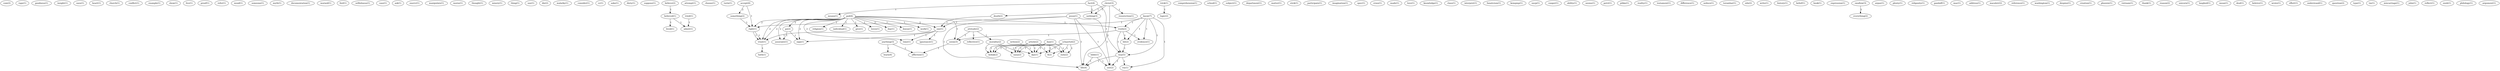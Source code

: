 digraph G {
  com [ label="com(2)" ];
  rape [ label="rape(1)" ];
  goodness [ label="goodness(1)" ];
  insight [ label="insight(1)" ];
  uses [ label="uses(1)" ];
  heart [ label="heart(1)" ];
  church [ label="church(1)" ];
  conflict [ label="conflict(1)" ];
  example [ label="example(1)" ];
  show [ label="show(1)" ];
  live [ label="live(1)" ];
  proof [ label="proof(1)" ];
  refer [ label="refer(1)" ];
  wood [ label="wood(1)" ];
  someone [ label="someone(1)" ];
  myth [ label="myth(1)" ];
  documentation [ label="documentation(1)" ];
  warned [ label="warned(1)" ];
  feel [ label="feel(1)" ];
  selfishness [ label="selfishness(1)" ];
  case [ label="case(1)" ];
  ask [ label="ask(1)" ];
  ousrvr [ label="ousrvr(1)" ];
  manipulate [ label="manipulate(1)" ];
  warns [ label="warns(1)" ];
  thought [ label="thought(1)" ];
  misery [ label="misery(1)" ];
  thing [ label="thing(1)" ];
  use [ label="use(1)" ];
  die [ label="die(2)" ];
  malarky [ label="malarky(1)" ];
  consider [ label="consider(1)" ];
  cc [ label="cc(1)" ];
  asks [ label="asks(1)" ];
  diety [ label="diety(1)" ];
  suppose [ label="suppose(1)" ];
  believe [ label="believe(2)" ];
  believed [ label="believed(1)" ];
  attempt [ label="attempt(1)" ];
  choose [ label="choose(1)" ];
  turin [ label="turin(1)" ];
  god [ label="god(4)" ];
  work [ label="work(1)" ];
  right [ label="right(1)" ];
  religion [ label="religion(1)" ];
  individual [ label="individual(1)" ];
  go [ label="go(2)" ];
  truth [ label="truth(2)" ];
  give [ label="give(1)" ];
  seem [ label="seem(3)" ];
  trust [ label="trust(2)" ];
  associate [ label="associate(1)" ];
  loves [ label="loves(1)" ];
  day [ label="day(1)" ];
  one [ label="one(1)" ];
  doesn [ label="doesn(1)" ];
  trust [ label="trust(1)" ];
  time [ label="time(1)" ];
  sign [ label="sign(1)" ];
  trick [ label="trick(1)" ];
  logic [ label="logic(2)" ];
  comprehension [ label="comprehension(1)" ];
  school [ label="school(1)" ];
  subject [ label="subject(1)" ];
  article [ label="article(2)" ];
  kodak [ label="kodak(2)" ];
  fi [ label="fi(2)" ];
  nasa [ label="nasa(2)" ];
  oulu [ label="oulu(2)" ];
  dps [ label="dps(1)" ];
  department [ label="department(1)" ];
  matter [ label="matter(1)" ];
  attitude [ label="attitude(2)" ];
  morality [ label="morality(2)" ];
  reflective [ label="reflective(1)" ];
  stick [ label="stick(1)" ];
  participate [ label="participate(1)" ];
  imagination [ label="imagination(1)" ];
  accept [ label="accept(4)" ];
  something [ label="something(2)" ];
  schaertel [ label="schaertel(2)" ];
  spec [ label="spec(1)" ];
  cross [ label="cross(1)" ];
  made [ label="made(1)" ];
  love [ label="love(1)" ];
  fact [ label="fact(4)" ];
  means [ label="means(1)" ];
  nothing [ label="nothing(3)" ];
  way [ label="way(5)" ];
  knowledge [ label="knowledge(1)" ];
  class [ label="class(1)" ];
  know [ label="know(7)" ];
  evidence [ label="evidence(1)" ];
  bit [ label="bit(2)" ];
  try [ label="try(1)" ];
  interpret [ label="interpret(1)" ];
  fanaticism [ label="fanaticism(1)" ];
  christ [ label="christ(3)" ];
  resurection [ label="resurection(1)" ];
  death [ label="death(2)" ];
  life [ label="life(4)" ];
  kempmp [ label="kempmp(1)" ];
  uucp [ label="uucp(1)" ];
  cooper [ label="cooper(1)" ];
  ability [ label="ability(1)" ];
  seems [ label="seems(1)" ];
  petri [ label="petri(1)" ];
  pihko [ label="pihko(1)" ];
  reality [ label="reality(1)" ];
  testament [ label="testament(1)" ];
  difference [ label="difference(1)" ];
  seduce [ label="seduce(1)" ];
  turambar [ label="turambar(1)" ];
  edu [ label="edu(2)" ];
  write [ label="write(1)" ];
  dan [ label="dan(1)" ];
  history [ label="history(1)" ];
  belief [ label="belief(1)" ];
  book [ label="book(1)" ];
  expression [ label="expression(1)" ];
  anything [ label="anything(3)" ];
  learn [ label="learn(4)" ];
  affliction [ label="affliction(1)" ];
  swallow [ label="swallow(3)" ];
  everything [ label="everything(2)" ];
  rape [ label="rape(1)" ];
  argue [ label="argue(1)" ];
  plenty [ label="plenty(1)" ];
  religosity [ label="religosity(1)" ];
  gandalf [ label="gandalf(1)" ];
  lived [ label="lived(1)" ];
  admit [ label="admit(1)" ];
  faith [ label="faith(1)" ];
  mac [ label="mac(1)" ];
  address [ label="address(1)" ];
  macalstr [ label="macalstr(2)" ];
  reference [ label="reference(1)" ];
  trick [ label="trick(1)" ];
  washington [ label="washington(1)" ];
  despise [ label="despise(1)" ];
  tried [ label="tried(1)" ];
  creation [ label="creation(1)" ];
  phoenix [ label="phoenix(1)" ];
  vietnam [ label="vietnam(1)" ];
  thank [ label="thank(1)" ];
  reason [ label="reason(2)" ];
  unicorn [ label="unicorn(1)" ];
  laughed [ label="laughed(1)" ];
  mean [ label="mean(1)" ];
  jesus [ label="jesus(3)" ];
  see [ label="see(2)" ];
  ignorance [ label="ignorance(1)" ];
  deal [ label="deal(1)" ];
  beleive [ label="beleive(1)" ];
  wrote [ label="wrote(1)" ];
  effort [ label="effort(1)" ];
  understand [ label="understand(1)" ];
  question [ label="question(2)" ];
  type [ label="type(1)" ];
  writes [ label="writes(2)" ];
  jesus [ label="jesus(1)" ];
  tm [ label="tm(1)" ];
  bible [ label="bible(1)" ];
  miscarriage [ label="miscarriage(1)" ];
  john [ label="john(1)" ];
  reflect [ label="reflect(1)" ];
  snub [ label="snub(1)" ];
  philology [ label="philology(1)" ];
  argument [ label="argument(1)" ];
  believe -> believed [ label="1" ];
  god -> work [ label="1" ];
  god -> right [ label="2" ];
  god -> religion [ label="1" ];
  god -> individual [ label="1" ];
  god -> go [ label="2" ];
  god -> truth [ label="1" ];
  god -> give [ label="1" ];
  god -> seem [ label="1" ];
  god -> trust [ label="2" ];
  god -> associate [ label="2" ];
  god -> loves [ label="1" ];
  god -> day [ label="2" ];
  god -> one [ label="2" ];
  god -> doesn [ label="1" ];
  god -> trust [ label="2" ];
  god -> time [ label="2" ];
  god -> sign [ label="2" ];
  trick -> logic [ label="1" ];
  article -> kodak [ label="1" ];
  article -> fi [ label="1" ];
  article -> nasa [ label="1" ];
  article -> oulu [ label="1" ];
  article -> dps [ label="1" ];
  attitude -> morality [ label="1" ];
  attitude -> seem [ label="1" ];
  attitude -> reflective [ label="1" ];
  accept -> something [ label="2" ];
  accept -> right [ label="1" ];
  schaertel -> kodak [ label="1" ];
  schaertel -> fi [ label="1" ];
  schaertel -> nasa [ label="1" ];
  schaertel -> oulu [ label="1" ];
  schaertel -> dps [ label="1" ];
  something -> right [ label="1" ];
  fact -> means [ label="1" ];
  fact -> nothing [ label="1" ];
  fact -> way [ label="1" ];
  know -> right [ label="1" ];
  know -> truth [ label="1" ];
  know -> evidence [ label="1" ];
  know -> bit [ label="1" ];
  know -> way [ label="1" ];
  know -> try [ label="1" ];
  right -> trust [ label="1" ];
  right -> trust [ label="1" ];
  christ -> resurection [ label="1" ];
  christ -> nothing [ label="1" ];
  christ -> death [ label="1" ];
  christ -> life [ label="2" ];
  go -> associate [ label="1" ];
  go -> sign [ label="1" ];
  truth -> evidence [ label="1" ];
  truth -> bit [ label="1" ];
  truth -> seem [ label="1" ];
  truth -> way [ label="1" ];
  morality -> kodak [ label="1" ];
  morality -> nasa [ label="1" ];
  morality -> dps [ label="1" ];
  dan -> kodak [ label="1" ];
  dan -> fi [ label="1" ];
  dan -> nasa [ label="1" ];
  dan -> oulu [ label="1" ];
  dan -> dps [ label="1" ];
  bit -> way [ label="1" ];
  anything -> learn [ label="1" ];
  anything -> affliction [ label="1" ];
  seem -> affliction [ label="1" ];
  swallow -> everything [ label="2" ];
  believed -> lived [ label="1" ];
  believed -> admit [ label="1" ];
  trust -> faith [ label="1" ];
  tried -> admit [ label="1" ];
  death -> one [ label="1" ];
  jesus -> one [ label="1" ];
  jesus -> see [ label="1" ];
  jesus -> life [ label="1" ];
  one -> ignorance [ label="1" ];
  one -> trust [ label="1" ];
  one -> time [ label="1" ];
  one -> sign [ label="1" ];
  way -> try [ label="1" ];
  way -> see [ label="1" ];
  way -> life [ label="1" ];
  writes -> dps [ label="1" ];
  jesus -> see [ label="1" ];
  jesus -> life [ label="1" ];
  bible -> see [ label="1" ];
  bible -> life [ label="1" ];
}
